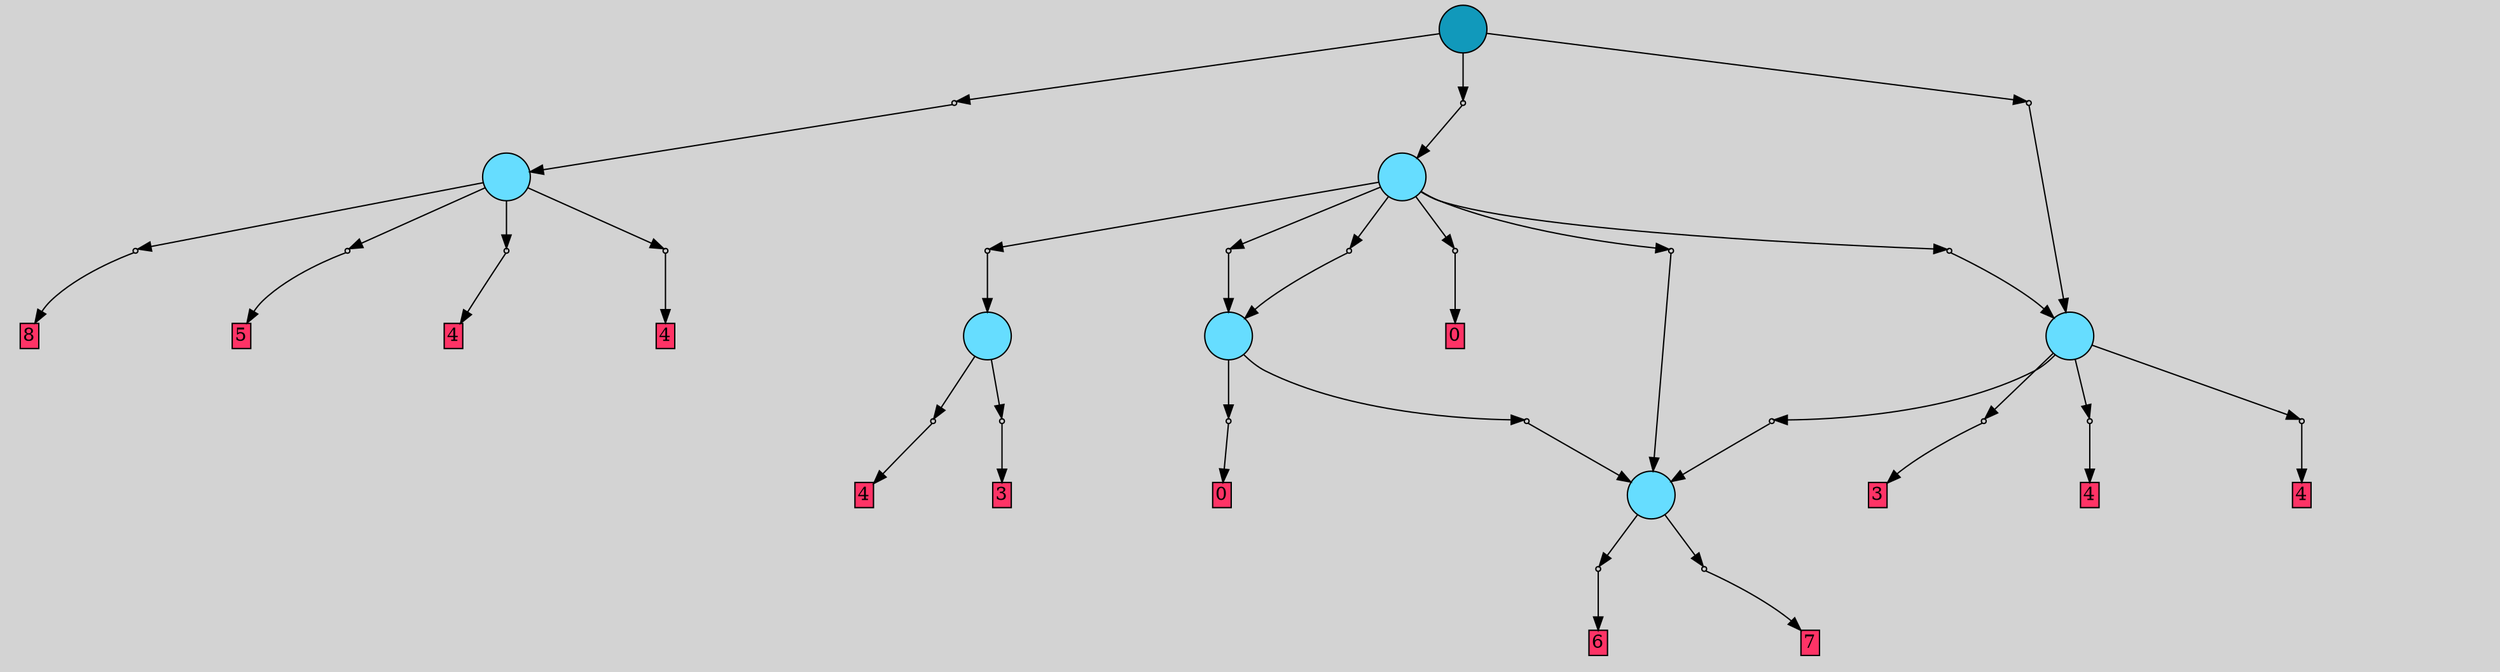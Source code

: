 // File exported with GEGELATI v1.3.1
// On the 2024-04-12 16:10:42
// With the File::TPGGraphDotExporter
digraph{
	graph[pad = "0.212, 0.055" bgcolor = lightgray]
	node[shape=circle style = filled label = ""]
		T0 [fillcolor="#66ddff"]
		T1 [fillcolor="#66ddff"]
		T2 [fillcolor="#66ddff"]
		T3 [fillcolor="#66ddff"]
		T4 [fillcolor="#66ddff"]
		T5 [fillcolor="#66ddff"]
		T6 [fillcolor="#1199bb"]
		P0 [fillcolor="#cccccc" shape=point] //
		I0 [shape=box style=invis label="1|0&1|7#2|6&#92;n"]
		P0 -> I0[style=invis]
		A0 [fillcolor="#ff3366" shape=box margin=0.03 width=0 height=0 label="3"]
		T0 -> P0 -> A0
		P1 [fillcolor="#cccccc" shape=point] //
		I1 [shape=box style=invis label=""]
		P1 -> I1[style=invis]
		A1 [fillcolor="#ff3366" shape=box margin=0.03 width=0 height=0 label="4"]
		T0 -> P1 -> A1
		P2 [fillcolor="#cccccc" shape=point] //
		I2 [shape=box style=invis label=""]
		P2 -> I2[style=invis]
		A2 [fillcolor="#ff3366" shape=box margin=0.03 width=0 height=0 label="6"]
		T1 -> P2 -> A2
		P3 [fillcolor="#cccccc" shape=point] //
		I3 [shape=box style=invis label="0|0&2|2#4|5&#92;n"]
		P3 -> I3[style=invis]
		A3 [fillcolor="#ff3366" shape=box margin=0.03 width=0 height=0 label="7"]
		T1 -> P3 -> A3
		P4 [fillcolor="#cccccc" shape=point] //
		I4 [shape=box style=invis label="1|0&4|2#4|2&#92;n"]
		P4 -> I4[style=invis]
		A4 [fillcolor="#ff3366" shape=box margin=0.03 width=0 height=0 label="0"]
		T2 -> P4 -> A4
		P5 [fillcolor="#cccccc" shape=point] //
		I5 [shape=box style=invis label="6|0&1|7#3|1&#92;n"]
		P5 -> I5[style=invis]
		T2 -> P5 -> T1
		P6 [fillcolor="#cccccc" shape=point] //
		I6 [shape=box style=invis label="4|0&2|1#1|1&#92;n"]
		P6 -> I6[style=invis]
		A5 [fillcolor="#ff3366" shape=box margin=0.03 width=0 height=0 label="5"]
		T3 -> P6 -> A5
		P7 [fillcolor="#cccccc" shape=point] //
		I7 [shape=box style=invis label="0|0&0|0#1|4&#92;n"]
		P7 -> I7[style=invis]
		A6 [fillcolor="#ff3366" shape=box margin=0.03 width=0 height=0 label="4"]
		T3 -> P7 -> A6
		P8 [fillcolor="#cccccc" shape=point] //
		I8 [shape=box style=invis label=""]
		P8 -> I8[style=invis]
		A7 [fillcolor="#ff3366" shape=box margin=0.03 width=0 height=0 label="4"]
		T3 -> P8 -> A7
		P9 [fillcolor="#cccccc" shape=point] //
		I9 [shape=box style=invis label="5|0&3|4#1|7&#92;n"]
		P9 -> I9[style=invis]
		A8 [fillcolor="#ff3366" shape=box margin=0.03 width=0 height=0 label="8"]
		T3 -> P9 -> A8
		P10 [fillcolor="#cccccc" shape=point] //
		I10 [shape=box style=invis label="4|0&1|4#4|3&#92;n"]
		P10 -> I10[style=invis]
		A9 [fillcolor="#ff3366" shape=box margin=0.03 width=0 height=0 label="4"]
		T4 -> P10 -> A9
		P11 [fillcolor="#cccccc" shape=point] //
		I11 [shape=box style=invis label="3|0&3|2#0|4&#92;n"]
		P11 -> I11[style=invis]
		A10 [fillcolor="#ff3366" shape=box margin=0.03 width=0 height=0 label="3"]
		T4 -> P11 -> A10
		P12 [fillcolor="#cccccc" shape=point] //
		I12 [shape=box style=invis label="2|0&4|6#3|1&#92;n"]
		P12 -> I12[style=invis]
		T4 -> P12 -> T1
		P13 [fillcolor="#cccccc" shape=point] //
		I13 [shape=box style=invis label="3|0&2|5#1|4&#92;n"]
		P13 -> I13[style=invis]
		A11 [fillcolor="#ff3366" shape=box margin=0.03 width=0 height=0 label="4"]
		T4 -> P13 -> A11
		P14 [fillcolor="#cccccc" shape=point] //
		I14 [shape=box style=invis label="1|0&1|2#4|7&#92;n"]
		P14 -> I14[style=invis]
		T5 -> P14 -> T0
		P15 [fillcolor="#cccccc" shape=point] //
		I15 [shape=box style=invis label="0|0&4|2#3|6&#92;n"]
		P15 -> I15[style=invis]
		A12 [fillcolor="#ff3366" shape=box margin=0.03 width=0 height=0 label="0"]
		T5 -> P15 -> A12
		P16 [fillcolor="#cccccc" shape=point] //
		I16 [shape=box style=invis label="2|0&3|4#3|7&#92;n"]
		P16 -> I16[style=invis]
		T5 -> P16 -> T2
		P17 [fillcolor="#cccccc" shape=point] //
		I17 [shape=box style=invis label="3|2&4|0#0|0&#92;n2|0&0|2#1|0&#92;n"]
		P17 -> I17[style=invis]
		T5 -> P17 -> T4
		P18 [fillcolor="#cccccc" shape=point] //
		I18 [shape=box style=invis label="3|0&1|6#3|0&#92;n1|7&1|6#0|0&#92;n1|0&4|2#0|7&#92;n"]
		P18 -> I18[style=invis]
		T5 -> P18 -> T1
		P19 [fillcolor="#cccccc" shape=point] //
		I19 [shape=box style=invis label="0|0&4|2#3|2&#92;n"]
		P19 -> I19[style=invis]
		T5 -> P19 -> T2
		P20 [fillcolor="#cccccc" shape=point] //
		I20 [shape=box style=invis label="6|0&1|5#0|4&#92;n"]
		P20 -> I20[style=invis]
		T6 -> P20 -> T3
		P21 [fillcolor="#cccccc" shape=point] //
		I21 [shape=box style=invis label="6|0&2|5#0|1&#92;n"]
		P21 -> I21[style=invis]
		T6 -> P21 -> T5
		P22 [fillcolor="#cccccc" shape=point] //
		I22 [shape=box style=invis label="6|0&2|0#0|6&#92;n"]
		P22 -> I22[style=invis]
		T6 -> P22 -> T4
		{ rank= same T6 }
}
